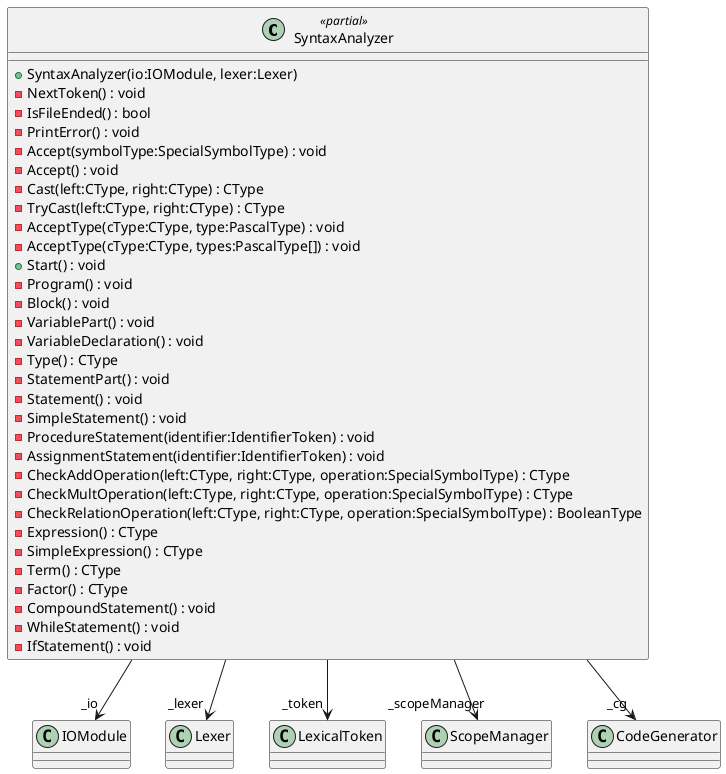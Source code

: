 @startuml
class SyntaxAnalyzer <<partial>> {
    + SyntaxAnalyzer(io:IOModule, lexer:Lexer)
    - NextToken() : void
    - IsFileEnded() : bool
    - PrintError() : void
    - Accept(symbolType:SpecialSymbolType) : void
    - Accept() : void
    - Cast(left:CType, right:CType) : CType
    - TryCast(left:CType, right:CType) : CType
    - AcceptType(cType:CType, type:PascalType) : void
    - AcceptType(cType:CType, types:PascalType[]) : void
    + Start() : void
    - Program() : void
    - Block() : void
    - VariablePart() : void
    - VariableDeclaration() : void
    - Type() : CType
    - StatementPart() : void
    - Statement() : void
    - SimpleStatement() : void
    - ProcedureStatement(identifier:IdentifierToken) : void
    - AssignmentStatement(identifier:IdentifierToken) : void
    - CheckAddOperation(left:CType, right:CType, operation:SpecialSymbolType) : CType
    - CheckMultOperation(left:CType, right:CType, operation:SpecialSymbolType) : CType
    - CheckRelationOperation(left:CType, right:CType, operation:SpecialSymbolType) : BooleanType
    - Expression() : CType
    - SimpleExpression() : CType
    - Term() : CType
    - Factor() : CType
    - CompoundStatement() : void
    - WhileStatement() : void
    - IfStatement() : void
}
SyntaxAnalyzer --> "_io" IOModule
SyntaxAnalyzer --> "_lexer" Lexer
SyntaxAnalyzer --> "_token" LexicalToken
SyntaxAnalyzer --> "_scopeManager" ScopeManager
SyntaxAnalyzer --> "_cg" CodeGenerator
@enduml
